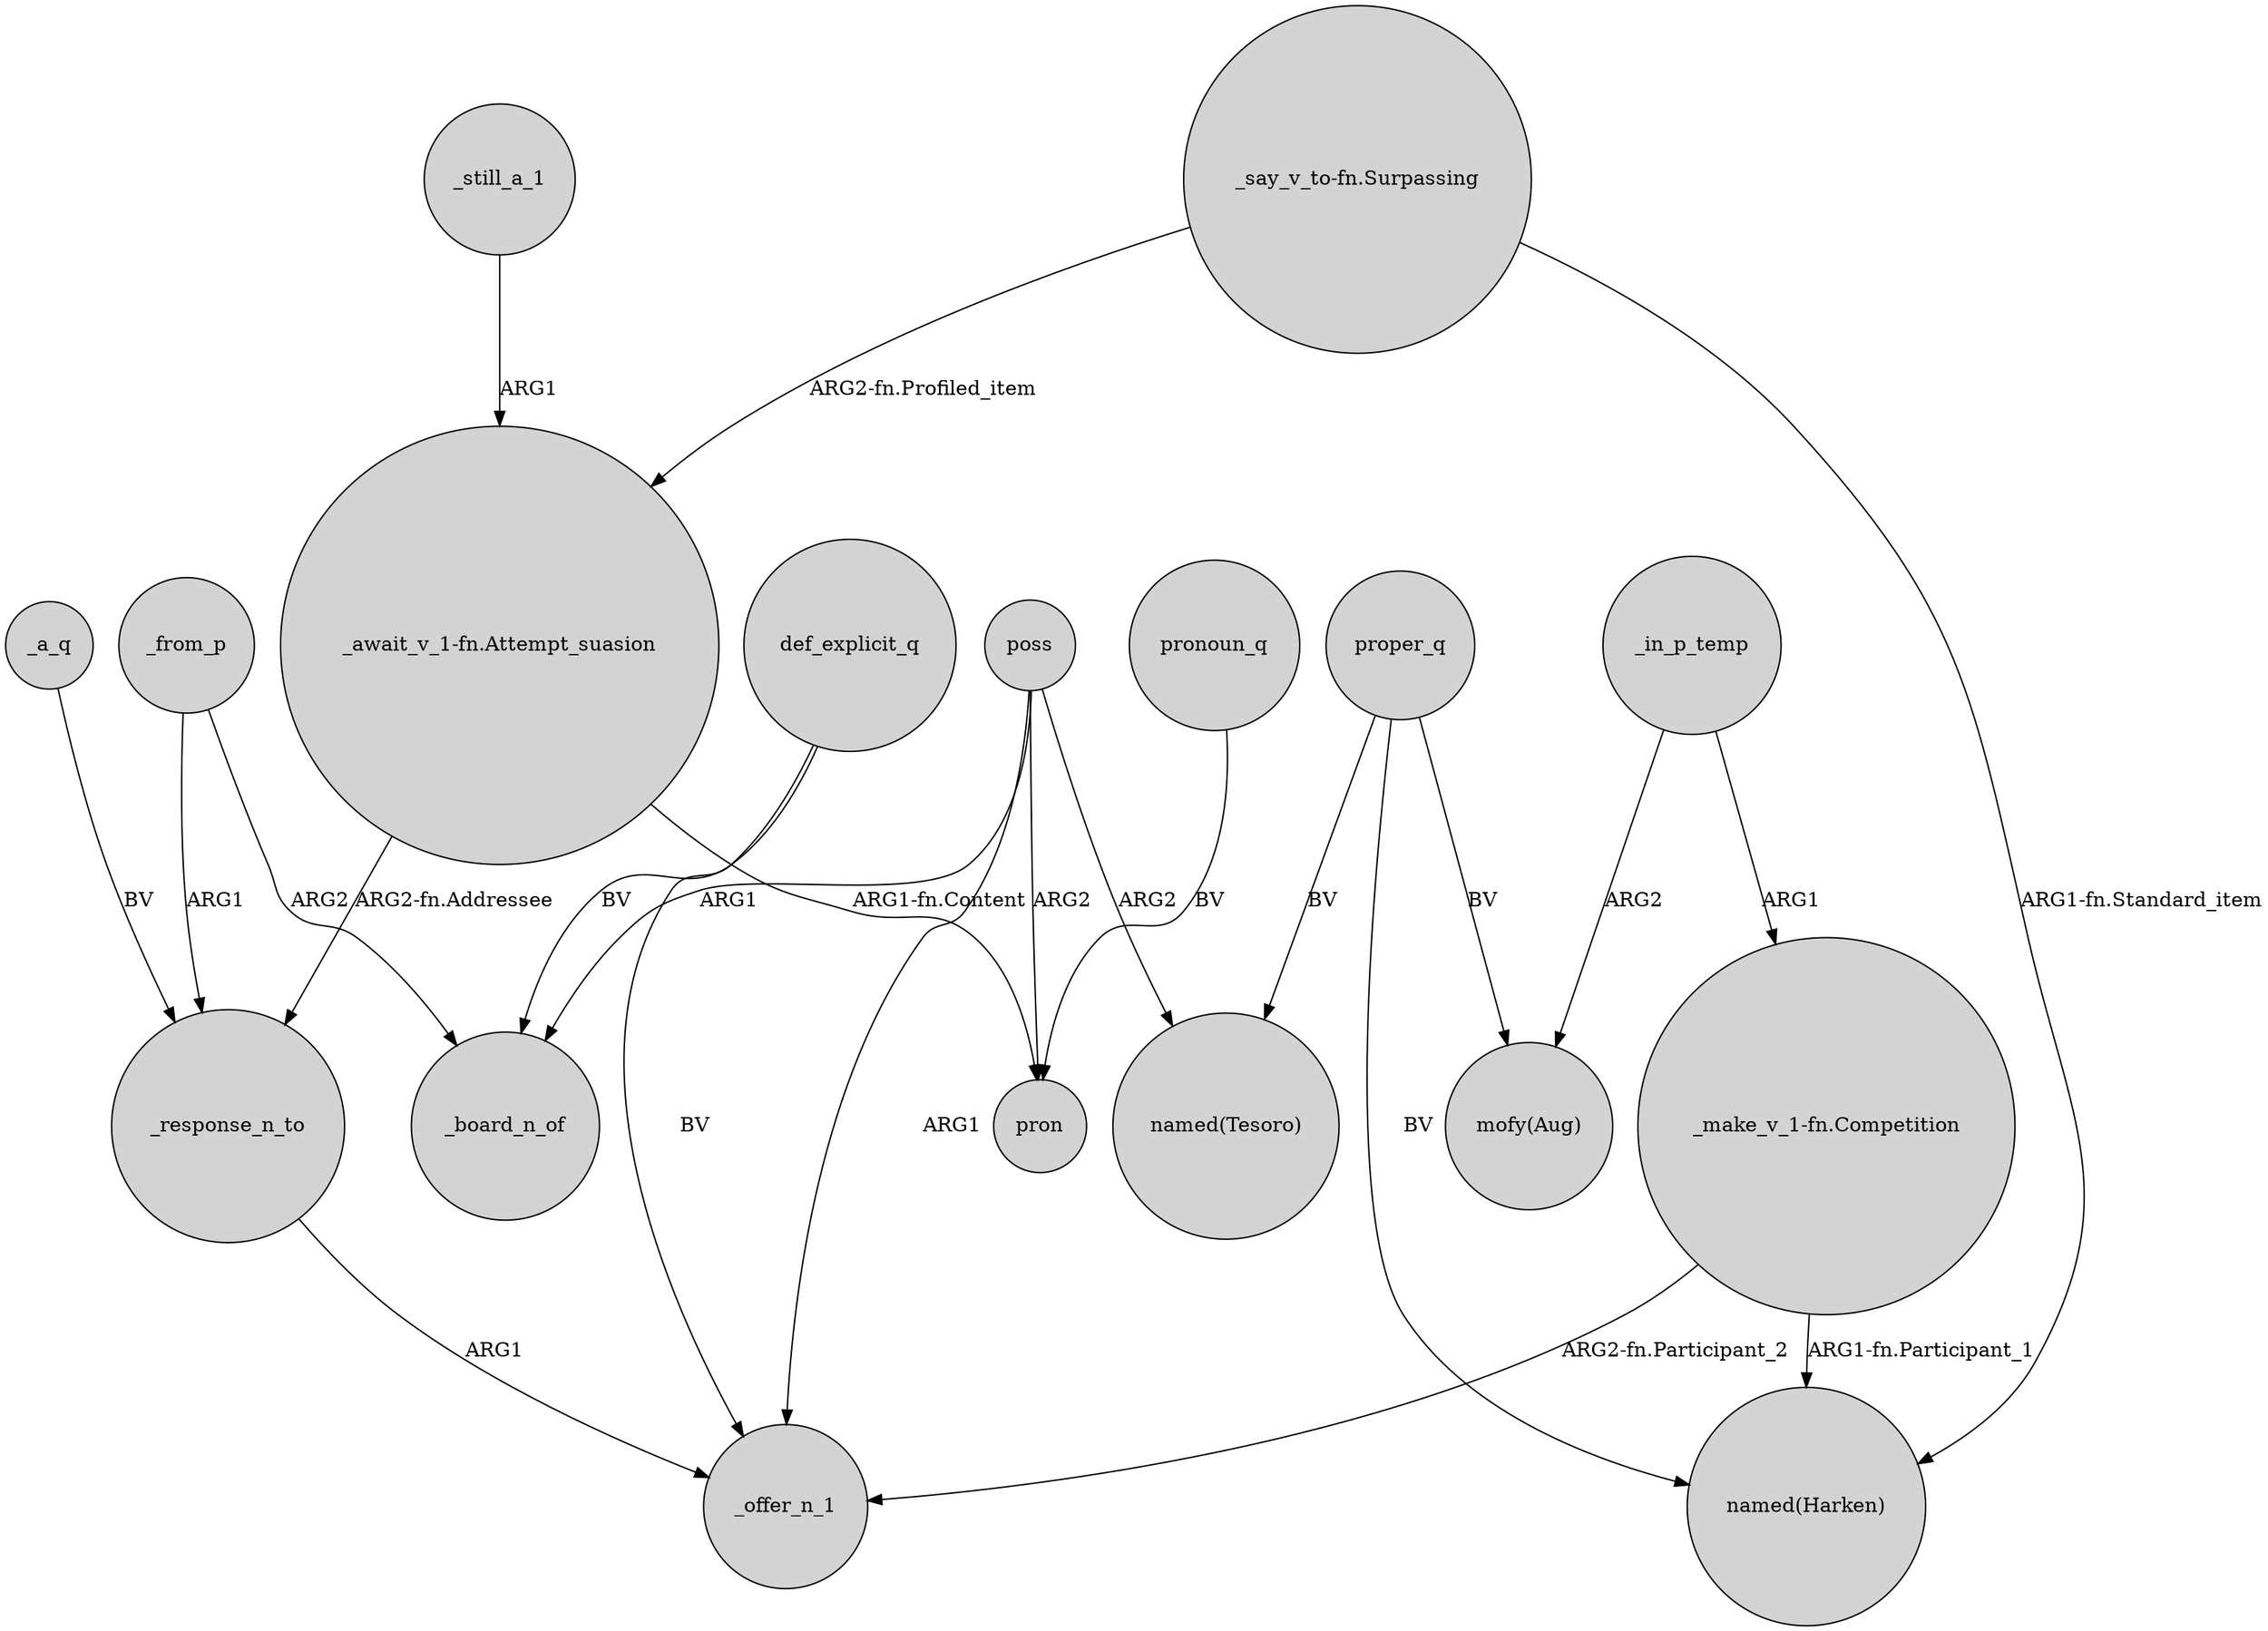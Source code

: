 digraph {
	node [shape=circle style=filled]
	_a_q -> _response_n_to [label=BV]
	"_await_v_1-fn.Attempt_suasion" -> pron [label="ARG1-fn.Content"]
	_in_p_temp -> "mofy(Aug)" [label=ARG2]
	proper_q -> "named(Harken)" [label=BV]
	def_explicit_q -> _board_n_of [label=BV]
	poss -> "named(Tesoro)" [label=ARG2]
	_still_a_1 -> "_await_v_1-fn.Attempt_suasion" [label=ARG1]
	_response_n_to -> _offer_n_1 [label=ARG1]
	proper_q -> "mofy(Aug)" [label=BV]
	"_say_v_to-fn.Surpassing" -> "named(Harken)" [label="ARG1-fn.Standard_item"]
	_in_p_temp -> "_make_v_1-fn.Competition" [label=ARG1]
	_from_p -> _response_n_to [label=ARG1]
	_from_p -> _board_n_of [label=ARG2]
	"_make_v_1-fn.Competition" -> _offer_n_1 [label="ARG2-fn.Participant_2"]
	pronoun_q -> pron [label=BV]
	poss -> _offer_n_1 [label=ARG1]
	poss -> pron [label=ARG2]
	poss -> _board_n_of [label=ARG1]
	proper_q -> "named(Tesoro)" [label=BV]
	def_explicit_q -> _offer_n_1 [label=BV]
	"_make_v_1-fn.Competition" -> "named(Harken)" [label="ARG1-fn.Participant_1"]
	"_say_v_to-fn.Surpassing" -> "_await_v_1-fn.Attempt_suasion" [label="ARG2-fn.Profiled_item"]
	"_await_v_1-fn.Attempt_suasion" -> _response_n_to [label="ARG2-fn.Addressee"]
}
